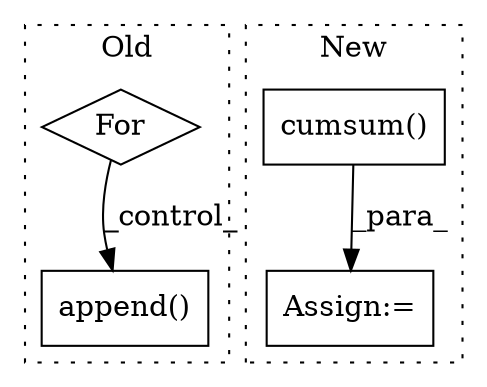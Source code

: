 digraph G {
subgraph cluster0 {
1 [label="append()" a="75" s="12636,12674" l="14,1" shape="box"];
4 [label="For" a="107" s="12607,12626" l="4,10" shape="diamond"];
label = "Old";
style="dotted";
}
subgraph cluster1 {
2 [label="cumsum()" a="75" s="12373" l="14" shape="box"];
3 [label="Assign:=" a="68" s="12357" l="3" shape="box"];
label = "New";
style="dotted";
}
2 -> 3 [label="_para_"];
4 -> 1 [label="_control_"];
}